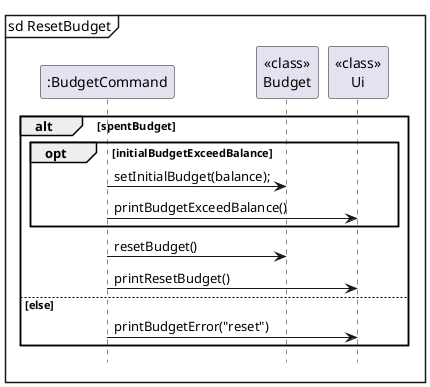 @startuml

mainframe sd ResetBudget
participant ":BudgetCommand" as BudgetCommand
participant "<<class>>\nBudget" as Budget
participant "<<class>>\nUi" as Ui

alt spentBudget
    opt initialBudgetExceedBalance
        BudgetCommand -> Budget: setInitialBudget(balance);
        BudgetCommand -> Ui: printBudgetExceedBalance()
    end
    BudgetCommand -> Budget: resetBudget()
    BudgetCommand -> Ui: printResetBudget()
else else
    BudgetCommand -> Ui: printBudgetError("reset")
end

hide footbox
@enduml